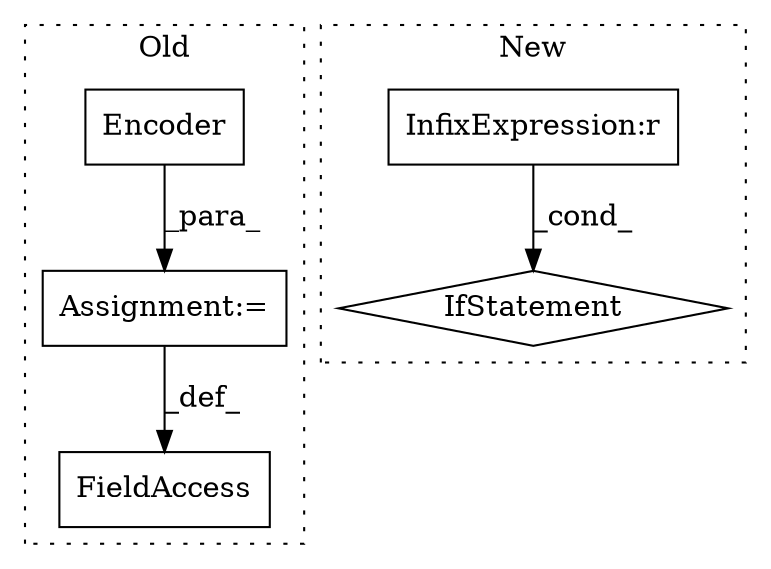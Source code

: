 digraph G {
subgraph cluster0 {
1 [label="Encoder" a="32" s="931,942" l="8,1" shape="box"];
4 [label="FieldAccess" a="22" s="918" l="12" shape="box"];
5 [label="Assignment:=" a="7" s="930" l="1" shape="box"];
label = "Old";
style="dotted";
}
subgraph cluster1 {
2 [label="IfStatement" a="25" s="852" l="3" shape="diamond"];
3 [label="InfixExpression:r" a="27" s="847" l="3" shape="box"];
label = "New";
style="dotted";
}
1 -> 5 [label="_para_"];
3 -> 2 [label="_cond_"];
5 -> 4 [label="_def_"];
}